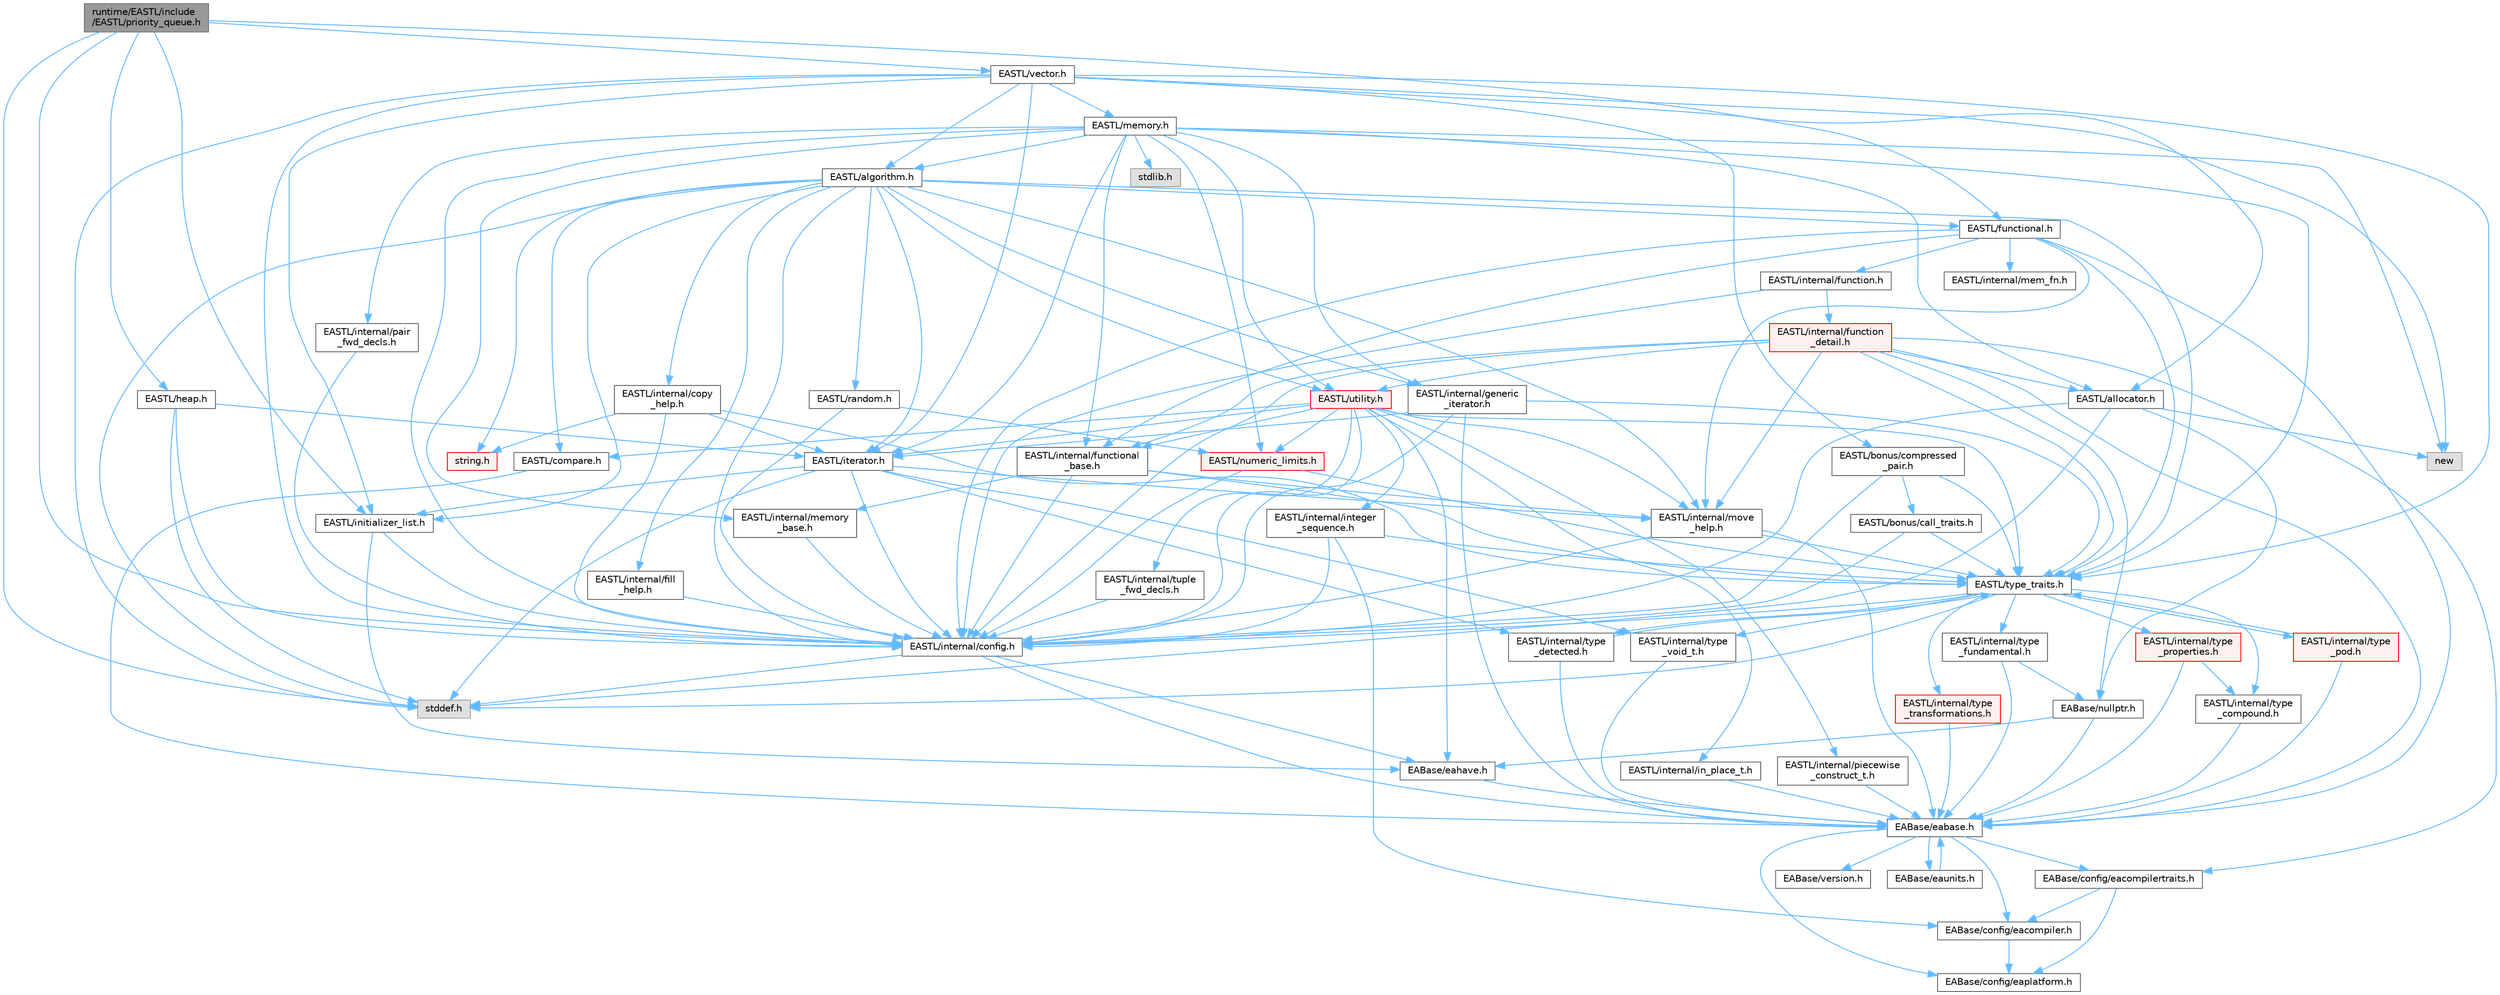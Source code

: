 digraph "runtime/EASTL/include/EASTL/priority_queue.h"
{
 // LATEX_PDF_SIZE
  bgcolor="transparent";
  edge [fontname=Helvetica,fontsize=10,labelfontname=Helvetica,labelfontsize=10];
  node [fontname=Helvetica,fontsize=10,shape=box,height=0.2,width=0.4];
  Node1 [id="Node000001",label="runtime/EASTL/include\l/EASTL/priority_queue.h",height=0.2,width=0.4,color="gray40", fillcolor="grey60", style="filled", fontcolor="black",tooltip=" "];
  Node1 -> Node2 [id="edge158_Node000001_Node000002",color="steelblue1",style="solid",tooltip=" "];
  Node2 [id="Node000002",label="EASTL/internal/config.h",height=0.2,width=0.4,color="grey40", fillcolor="white", style="filled",URL="$config_8h.html",tooltip=" "];
  Node2 -> Node3 [id="edge159_Node000002_Node000003",color="steelblue1",style="solid",tooltip=" "];
  Node3 [id="Node000003",label="EABase/eabase.h",height=0.2,width=0.4,color="grey40", fillcolor="white", style="filled",URL="$eabase_8h.html",tooltip=" "];
  Node3 -> Node4 [id="edge160_Node000003_Node000004",color="steelblue1",style="solid",tooltip=" "];
  Node4 [id="Node000004",label="EABase/config/eacompiler.h",height=0.2,width=0.4,color="grey40", fillcolor="white", style="filled",URL="$eacompiler_8h.html",tooltip=" "];
  Node4 -> Node5 [id="edge161_Node000004_Node000005",color="steelblue1",style="solid",tooltip=" "];
  Node5 [id="Node000005",label="EABase/config/eaplatform.h",height=0.2,width=0.4,color="grey40", fillcolor="white", style="filled",URL="$eaplatform_8h.html",tooltip=" "];
  Node3 -> Node6 [id="edge162_Node000003_Node000006",color="steelblue1",style="solid",tooltip=" "];
  Node6 [id="Node000006",label="EABase/config/eacompilertraits.h",height=0.2,width=0.4,color="grey40", fillcolor="white", style="filled",URL="$eacompilertraits_8h.html",tooltip=" "];
  Node6 -> Node5 [id="edge163_Node000006_Node000005",color="steelblue1",style="solid",tooltip=" "];
  Node6 -> Node4 [id="edge164_Node000006_Node000004",color="steelblue1",style="solid",tooltip=" "];
  Node3 -> Node5 [id="edge165_Node000003_Node000005",color="steelblue1",style="solid",tooltip=" "];
  Node3 -> Node7 [id="edge166_Node000003_Node000007",color="steelblue1",style="solid",tooltip=" "];
  Node7 [id="Node000007",label="EABase/version.h",height=0.2,width=0.4,color="grey40", fillcolor="white", style="filled",URL="$_e_a_s_t_l_2packages_2_e_a_base_2include_2_common_2_e_a_base_2version_8h.html",tooltip=" "];
  Node3 -> Node8 [id="edge167_Node000003_Node000008",color="steelblue1",style="solid",tooltip=" "];
  Node8 [id="Node000008",label="EABase/eaunits.h",height=0.2,width=0.4,color="grey40", fillcolor="white", style="filled",URL="$eaunits_8h.html",tooltip=" "];
  Node8 -> Node3 [id="edge168_Node000008_Node000003",color="steelblue1",style="solid",tooltip=" "];
  Node2 -> Node9 [id="edge169_Node000002_Node000009",color="steelblue1",style="solid",tooltip=" "];
  Node9 [id="Node000009",label="EABase/eahave.h",height=0.2,width=0.4,color="grey40", fillcolor="white", style="filled",URL="$eahave_8h.html",tooltip=" "];
  Node9 -> Node3 [id="edge170_Node000009_Node000003",color="steelblue1",style="solid",tooltip=" "];
  Node2 -> Node10 [id="edge171_Node000002_Node000010",color="steelblue1",style="solid",tooltip=" "];
  Node10 [id="Node000010",label="stddef.h",height=0.2,width=0.4,color="grey60", fillcolor="#E0E0E0", style="filled",tooltip=" "];
  Node1 -> Node11 [id="edge172_Node000001_Node000011",color="steelblue1",style="solid",tooltip=" "];
  Node11 [id="Node000011",label="EASTL/vector.h",height=0.2,width=0.4,color="grey40", fillcolor="white", style="filled",URL="$_e_a_s_t_l_2include_2_e_a_s_t_l_2vector_8h.html",tooltip=" "];
  Node11 -> Node12 [id="edge173_Node000011_Node000012",color="steelblue1",style="solid",tooltip=" "];
  Node12 [id="Node000012",label="EASTL/algorithm.h",height=0.2,width=0.4,color="grey40", fillcolor="white", style="filled",URL="$_e_a_s_t_l_2include_2_e_a_s_t_l_2algorithm_8h.html",tooltip=" "];
  Node12 -> Node2 [id="edge174_Node000012_Node000002",color="steelblue1",style="solid",tooltip=" "];
  Node12 -> Node13 [id="edge175_Node000012_Node000013",color="steelblue1",style="solid",tooltip=" "];
  Node13 [id="Node000013",label="EASTL/type_traits.h",height=0.2,width=0.4,color="grey40", fillcolor="white", style="filled",URL="$_e_a_s_t_l_2include_2_e_a_s_t_l_2type__traits_8h.html",tooltip=" "];
  Node13 -> Node2 [id="edge176_Node000013_Node000002",color="steelblue1",style="solid",tooltip=" "];
  Node13 -> Node10 [id="edge177_Node000013_Node000010",color="steelblue1",style="solid",tooltip=" "];
  Node13 -> Node14 [id="edge178_Node000013_Node000014",color="steelblue1",style="solid",tooltip=" "];
  Node14 [id="Node000014",label="EASTL/internal/type\l_fundamental.h",height=0.2,width=0.4,color="grey40", fillcolor="white", style="filled",URL="$type__fundamental_8h.html",tooltip=" "];
  Node14 -> Node3 [id="edge179_Node000014_Node000003",color="steelblue1",style="solid",tooltip=" "];
  Node14 -> Node15 [id="edge180_Node000014_Node000015",color="steelblue1",style="solid",tooltip=" "];
  Node15 [id="Node000015",label="EABase/nullptr.h",height=0.2,width=0.4,color="grey40", fillcolor="white", style="filled",URL="$nullptr_8h.html",tooltip=" "];
  Node15 -> Node3 [id="edge181_Node000015_Node000003",color="steelblue1",style="solid",tooltip=" "];
  Node15 -> Node9 [id="edge182_Node000015_Node000009",color="steelblue1",style="solid",tooltip=" "];
  Node13 -> Node16 [id="edge183_Node000013_Node000016",color="steelblue1",style="solid",tooltip=" "];
  Node16 [id="Node000016",label="EASTL/internal/type\l_transformations.h",height=0.2,width=0.4,color="red", fillcolor="#FFF0F0", style="filled",URL="$type__transformations_8h.html",tooltip=" "];
  Node16 -> Node3 [id="edge184_Node000016_Node000003",color="steelblue1",style="solid",tooltip=" "];
  Node13 -> Node18 [id="edge185_Node000013_Node000018",color="steelblue1",style="solid",tooltip=" "];
  Node18 [id="Node000018",label="EASTL/internal/type\l_void_t.h",height=0.2,width=0.4,color="grey40", fillcolor="white", style="filled",URL="$type__void__t_8h.html",tooltip=" "];
  Node18 -> Node3 [id="edge186_Node000018_Node000003",color="steelblue1",style="solid",tooltip=" "];
  Node13 -> Node19 [id="edge187_Node000013_Node000019",color="steelblue1",style="solid",tooltip=" "];
  Node19 [id="Node000019",label="EASTL/internal/type\l_properties.h",height=0.2,width=0.4,color="red", fillcolor="#FFF0F0", style="filled",URL="$type__properties_8h.html",tooltip=" "];
  Node19 -> Node3 [id="edge188_Node000019_Node000003",color="steelblue1",style="solid",tooltip=" "];
  Node19 -> Node20 [id="edge189_Node000019_Node000020",color="steelblue1",style="solid",tooltip=" "];
  Node20 [id="Node000020",label="EASTL/internal/type\l_compound.h",height=0.2,width=0.4,color="grey40", fillcolor="white", style="filled",URL="$type__compound_8h.html",tooltip=" "];
  Node20 -> Node3 [id="edge190_Node000020_Node000003",color="steelblue1",style="solid",tooltip=" "];
  Node13 -> Node20 [id="edge191_Node000013_Node000020",color="steelblue1",style="solid",tooltip=" "];
  Node13 -> Node21 [id="edge192_Node000013_Node000021",color="steelblue1",style="solid",tooltip=" "];
  Node21 [id="Node000021",label="EASTL/internal/type\l_pod.h",height=0.2,width=0.4,color="red", fillcolor="#FFF0F0", style="filled",URL="$type__pod_8h.html",tooltip=" "];
  Node21 -> Node3 [id="edge193_Node000021_Node000003",color="steelblue1",style="solid",tooltip=" "];
  Node21 -> Node13 [id="edge194_Node000021_Node000013",color="steelblue1",style="solid",tooltip=" "];
  Node13 -> Node22 [id="edge195_Node000013_Node000022",color="steelblue1",style="solid",tooltip=" "];
  Node22 [id="Node000022",label="EASTL/internal/type\l_detected.h",height=0.2,width=0.4,color="grey40", fillcolor="white", style="filled",URL="$type__detected_8h.html",tooltip=" "];
  Node22 -> Node3 [id="edge196_Node000022_Node000003",color="steelblue1",style="solid",tooltip=" "];
  Node22 -> Node13 [id="edge197_Node000022_Node000013",color="steelblue1",style="solid",tooltip=" "];
  Node12 -> Node23 [id="edge198_Node000012_Node000023",color="steelblue1",style="solid",tooltip=" "];
  Node23 [id="Node000023",label="EASTL/internal/move\l_help.h",height=0.2,width=0.4,color="grey40", fillcolor="white", style="filled",URL="$move__help_8h.html",tooltip=" "];
  Node23 -> Node3 [id="edge199_Node000023_Node000003",color="steelblue1",style="solid",tooltip=" "];
  Node23 -> Node2 [id="edge200_Node000023_Node000002",color="steelblue1",style="solid",tooltip=" "];
  Node23 -> Node13 [id="edge201_Node000023_Node000013",color="steelblue1",style="solid",tooltip=" "];
  Node12 -> Node24 [id="edge202_Node000012_Node000024",color="steelblue1",style="solid",tooltip=" "];
  Node24 [id="Node000024",label="EASTL/internal/copy\l_help.h",height=0.2,width=0.4,color="grey40", fillcolor="white", style="filled",URL="$copy__help_8h.html",tooltip=" "];
  Node24 -> Node2 [id="edge203_Node000024_Node000002",color="steelblue1",style="solid",tooltip=" "];
  Node24 -> Node13 [id="edge204_Node000024_Node000013",color="steelblue1",style="solid",tooltip=" "];
  Node24 -> Node25 [id="edge205_Node000024_Node000025",color="steelblue1",style="solid",tooltip=" "];
  Node25 [id="Node000025",label="EASTL/iterator.h",height=0.2,width=0.4,color="grey40", fillcolor="white", style="filled",URL="$_e_a_s_t_l_2include_2_e_a_s_t_l_2iterator_8h.html",tooltip=" "];
  Node25 -> Node2 [id="edge206_Node000025_Node000002",color="steelblue1",style="solid",tooltip=" "];
  Node25 -> Node23 [id="edge207_Node000025_Node000023",color="steelblue1",style="solid",tooltip=" "];
  Node25 -> Node22 [id="edge208_Node000025_Node000022",color="steelblue1",style="solid",tooltip=" "];
  Node25 -> Node18 [id="edge209_Node000025_Node000018",color="steelblue1",style="solid",tooltip=" "];
  Node25 -> Node26 [id="edge210_Node000025_Node000026",color="steelblue1",style="solid",tooltip=" "];
  Node26 [id="Node000026",label="EASTL/initializer_list.h",height=0.2,width=0.4,color="grey40", fillcolor="white", style="filled",URL="$initializer__list_8h.html",tooltip=" "];
  Node26 -> Node2 [id="edge211_Node000026_Node000002",color="steelblue1",style="solid",tooltip=" "];
  Node26 -> Node9 [id="edge212_Node000026_Node000009",color="steelblue1",style="solid",tooltip=" "];
  Node25 -> Node10 [id="edge213_Node000025_Node000010",color="steelblue1",style="solid",tooltip=" "];
  Node24 -> Node27 [id="edge214_Node000024_Node000027",color="steelblue1",style="solid",tooltip=" "];
  Node27 [id="Node000027",label="string.h",height=0.2,width=0.4,color="red", fillcolor="#FFF0F0", style="filled",URL="$string_8h.html",tooltip=" "];
  Node12 -> Node150 [id="edge215_Node000012_Node000150",color="steelblue1",style="solid",tooltip=" "];
  Node150 [id="Node000150",label="EASTL/internal/fill\l_help.h",height=0.2,width=0.4,color="grey40", fillcolor="white", style="filled",URL="$fill__help_8h.html",tooltip=" "];
  Node150 -> Node2 [id="edge216_Node000150_Node000002",color="steelblue1",style="solid",tooltip=" "];
  Node12 -> Node26 [id="edge217_Node000012_Node000026",color="steelblue1",style="solid",tooltip=" "];
  Node12 -> Node25 [id="edge218_Node000012_Node000025",color="steelblue1",style="solid",tooltip=" "];
  Node12 -> Node60 [id="edge219_Node000012_Node000060",color="steelblue1",style="solid",tooltip=" "];
  Node60 [id="Node000060",label="EASTL/functional.h",height=0.2,width=0.4,color="grey40", fillcolor="white", style="filled",URL="$_e_a_s_t_l_2include_2_e_a_s_t_l_2functional_8h.html",tooltip=" "];
  Node60 -> Node3 [id="edge220_Node000060_Node000003",color="steelblue1",style="solid",tooltip=" "];
  Node60 -> Node2 [id="edge221_Node000060_Node000002",color="steelblue1",style="solid",tooltip=" "];
  Node60 -> Node23 [id="edge222_Node000060_Node000023",color="steelblue1",style="solid",tooltip=" "];
  Node60 -> Node13 [id="edge223_Node000060_Node000013",color="steelblue1",style="solid",tooltip=" "];
  Node60 -> Node41 [id="edge224_Node000060_Node000041",color="steelblue1",style="solid",tooltip=" "];
  Node41 [id="Node000041",label="EASTL/internal/functional\l_base.h",height=0.2,width=0.4,color="grey40", fillcolor="white", style="filled",URL="$functional__base_8h.html",tooltip=" "];
  Node41 -> Node2 [id="edge225_Node000041_Node000002",color="steelblue1",style="solid",tooltip=" "];
  Node41 -> Node37 [id="edge226_Node000041_Node000037",color="steelblue1",style="solid",tooltip=" "];
  Node37 [id="Node000037",label="EASTL/internal/memory\l_base.h",height=0.2,width=0.4,color="grey40", fillcolor="white", style="filled",URL="$memory__base_8h.html",tooltip=" "];
  Node37 -> Node2 [id="edge227_Node000037_Node000002",color="steelblue1",style="solid",tooltip=" "];
  Node41 -> Node23 [id="edge228_Node000041_Node000023",color="steelblue1",style="solid",tooltip=" "];
  Node41 -> Node13 [id="edge229_Node000041_Node000013",color="steelblue1",style="solid",tooltip=" "];
  Node60 -> Node61 [id="edge230_Node000060_Node000061",color="steelblue1",style="solid",tooltip=" "];
  Node61 [id="Node000061",label="EASTL/internal/mem_fn.h",height=0.2,width=0.4,color="grey40", fillcolor="white", style="filled",URL="$mem__fn_8h.html",tooltip=" "];
  Node60 -> Node62 [id="edge231_Node000060_Node000062",color="steelblue1",style="solid",tooltip=" "];
  Node62 [id="Node000062",label="EASTL/internal/function.h",height=0.2,width=0.4,color="grey40", fillcolor="white", style="filled",URL="$_e_a_s_t_l_2include_2_e_a_s_t_l_2internal_2function_8h.html",tooltip=" "];
  Node62 -> Node2 [id="edge232_Node000062_Node000002",color="steelblue1",style="solid",tooltip=" "];
  Node62 -> Node63 [id="edge233_Node000062_Node000063",color="steelblue1",style="solid",tooltip=" "];
  Node63 [id="Node000063",label="EASTL/internal/function\l_detail.h",height=0.2,width=0.4,color="red", fillcolor="#FFF0F0", style="filled",URL="$function__detail_8h.html",tooltip=" "];
  Node63 -> Node6 [id="edge234_Node000063_Node000006",color="steelblue1",style="solid",tooltip=" "];
  Node63 -> Node3 [id="edge235_Node000063_Node000003",color="steelblue1",style="solid",tooltip=" "];
  Node63 -> Node15 [id="edge236_Node000063_Node000015",color="steelblue1",style="solid",tooltip=" "];
  Node63 -> Node42 [id="edge237_Node000063_Node000042",color="steelblue1",style="solid",tooltip=" "];
  Node42 [id="Node000042",label="EASTL/allocator.h",height=0.2,width=0.4,color="grey40", fillcolor="white", style="filled",URL="$allocator_8h.html",tooltip=" "];
  Node42 -> Node2 [id="edge238_Node000042_Node000002",color="steelblue1",style="solid",tooltip=" "];
  Node42 -> Node15 [id="edge239_Node000042_Node000015",color="steelblue1",style="solid",tooltip=" "];
  Node42 -> Node10 [id="edge240_Node000042_Node000010",color="steelblue1",style="solid",tooltip=" "];
  Node42 -> Node43 [id="edge241_Node000042_Node000043",color="steelblue1",style="solid",tooltip=" "];
  Node43 [id="Node000043",label="new",height=0.2,width=0.4,color="grey60", fillcolor="#E0E0E0", style="filled",tooltip=" "];
  Node63 -> Node2 [id="edge242_Node000063_Node000002",color="steelblue1",style="solid",tooltip=" "];
  Node63 -> Node41 [id="edge243_Node000063_Node000041",color="steelblue1",style="solid",tooltip=" "];
  Node63 -> Node23 [id="edge244_Node000063_Node000023",color="steelblue1",style="solid",tooltip=" "];
  Node63 -> Node13 [id="edge245_Node000063_Node000013",color="steelblue1",style="solid",tooltip=" "];
  Node63 -> Node44 [id="edge246_Node000063_Node000044",color="steelblue1",style="solid",tooltip=" "];
  Node44 [id="Node000044",label="EASTL/utility.h",height=0.2,width=0.4,color="red", fillcolor="#FFF0F0", style="filled",URL="$_e_a_s_t_l_2include_2_e_a_s_t_l_2utility_8h.html",tooltip=" "];
  Node44 -> Node2 [id="edge247_Node000044_Node000002",color="steelblue1",style="solid",tooltip=" "];
  Node44 -> Node13 [id="edge248_Node000044_Node000013",color="steelblue1",style="solid",tooltip=" "];
  Node44 -> Node25 [id="edge249_Node000044_Node000025",color="steelblue1",style="solid",tooltip=" "];
  Node44 -> Node45 [id="edge250_Node000044_Node000045",color="steelblue1",style="solid",tooltip=" "];
  Node45 [id="Node000045",label="EASTL/numeric_limits.h",height=0.2,width=0.4,color="red", fillcolor="#FFF0F0", style="filled",URL="$numeric__limits_8h.html",tooltip=" "];
  Node45 -> Node2 [id="edge251_Node000045_Node000002",color="steelblue1",style="solid",tooltip=" "];
  Node45 -> Node13 [id="edge252_Node000045_Node000013",color="steelblue1",style="solid",tooltip=" "];
  Node44 -> Node47 [id="edge253_Node000044_Node000047",color="steelblue1",style="solid",tooltip=" "];
  Node47 [id="Node000047",label="EASTL/compare.h",height=0.2,width=0.4,color="grey40", fillcolor="white", style="filled",URL="$compare_8h.html",tooltip=" "];
  Node47 -> Node3 [id="edge254_Node000047_Node000003",color="steelblue1",style="solid",tooltip=" "];
  Node44 -> Node41 [id="edge255_Node000044_Node000041",color="steelblue1",style="solid",tooltip=" "];
  Node44 -> Node23 [id="edge256_Node000044_Node000023",color="steelblue1",style="solid",tooltip=" "];
  Node44 -> Node9 [id="edge257_Node000044_Node000009",color="steelblue1",style="solid",tooltip=" "];
  Node44 -> Node48 [id="edge258_Node000044_Node000048",color="steelblue1",style="solid",tooltip=" "];
  Node48 [id="Node000048",label="EASTL/internal/integer\l_sequence.h",height=0.2,width=0.4,color="grey40", fillcolor="white", style="filled",URL="$integer__sequence_8h.html",tooltip=" "];
  Node48 -> Node4 [id="edge259_Node000048_Node000004",color="steelblue1",style="solid",tooltip=" "];
  Node48 -> Node2 [id="edge260_Node000048_Node000002",color="steelblue1",style="solid",tooltip=" "];
  Node48 -> Node13 [id="edge261_Node000048_Node000013",color="steelblue1",style="solid",tooltip=" "];
  Node44 -> Node49 [id="edge262_Node000044_Node000049",color="steelblue1",style="solid",tooltip=" "];
  Node49 [id="Node000049",label="EASTL/internal/tuple\l_fwd_decls.h",height=0.2,width=0.4,color="grey40", fillcolor="white", style="filled",URL="$tuple__fwd__decls_8h.html",tooltip=" "];
  Node49 -> Node2 [id="edge263_Node000049_Node000002",color="steelblue1",style="solid",tooltip=" "];
  Node44 -> Node50 [id="edge264_Node000044_Node000050",color="steelblue1",style="solid",tooltip=" "];
  Node50 [id="Node000050",label="EASTL/internal/in_place_t.h",height=0.2,width=0.4,color="grey40", fillcolor="white", style="filled",URL="$in__place__t_8h.html",tooltip=" "];
  Node50 -> Node3 [id="edge265_Node000050_Node000003",color="steelblue1",style="solid",tooltip=" "];
  Node44 -> Node51 [id="edge266_Node000044_Node000051",color="steelblue1",style="solid",tooltip=" "];
  Node51 [id="Node000051",label="EASTL/internal/piecewise\l_construct_t.h",height=0.2,width=0.4,color="grey40", fillcolor="white", style="filled",URL="$piecewise__construct__t_8h.html",tooltip=" "];
  Node51 -> Node3 [id="edge267_Node000051_Node000003",color="steelblue1",style="solid",tooltip=" "];
  Node12 -> Node44 [id="edge268_Node000012_Node000044",color="steelblue1",style="solid",tooltip=" "];
  Node12 -> Node39 [id="edge269_Node000012_Node000039",color="steelblue1",style="solid",tooltip=" "];
  Node39 [id="Node000039",label="EASTL/internal/generic\l_iterator.h",height=0.2,width=0.4,color="grey40", fillcolor="white", style="filled",URL="$generic__iterator_8h.html",tooltip=" "];
  Node39 -> Node3 [id="edge270_Node000039_Node000003",color="steelblue1",style="solid",tooltip=" "];
  Node39 -> Node2 [id="edge271_Node000039_Node000002",color="steelblue1",style="solid",tooltip=" "];
  Node39 -> Node25 [id="edge272_Node000039_Node000025",color="steelblue1",style="solid",tooltip=" "];
  Node39 -> Node13 [id="edge273_Node000039_Node000013",color="steelblue1",style="solid",tooltip=" "];
  Node12 -> Node151 [id="edge274_Node000012_Node000151",color="steelblue1",style="solid",tooltip=" "];
  Node151 [id="Node000151",label="EASTL/random.h",height=0.2,width=0.4,color="grey40", fillcolor="white", style="filled",URL="$random_8h.html",tooltip=" "];
  Node151 -> Node2 [id="edge275_Node000151_Node000002",color="steelblue1",style="solid",tooltip=" "];
  Node151 -> Node45 [id="edge276_Node000151_Node000045",color="steelblue1",style="solid",tooltip=" "];
  Node12 -> Node47 [id="edge277_Node000012_Node000047",color="steelblue1",style="solid",tooltip=" "];
  Node12 -> Node10 [id="edge278_Node000012_Node000010",color="steelblue1",style="solid",tooltip=" "];
  Node12 -> Node27 [id="edge279_Node000012_Node000027",color="steelblue1",style="solid",tooltip=" "];
  Node11 -> Node42 [id="edge280_Node000011_Node000042",color="steelblue1",style="solid",tooltip=" "];
  Node11 -> Node58 [id="edge281_Node000011_Node000058",color="steelblue1",style="solid",tooltip=" "];
  Node58 [id="Node000058",label="EASTL/bonus/compressed\l_pair.h",height=0.2,width=0.4,color="grey40", fillcolor="white", style="filled",URL="$compressed__pair_8h.html",tooltip=" "];
  Node58 -> Node2 [id="edge282_Node000058_Node000002",color="steelblue1",style="solid",tooltip=" "];
  Node58 -> Node13 [id="edge283_Node000058_Node000013",color="steelblue1",style="solid",tooltip=" "];
  Node58 -> Node59 [id="edge284_Node000058_Node000059",color="steelblue1",style="solid",tooltip=" "];
  Node59 [id="Node000059",label="EASTL/bonus/call_traits.h",height=0.2,width=0.4,color="grey40", fillcolor="white", style="filled",URL="$call__traits_8h.html",tooltip=" "];
  Node59 -> Node2 [id="edge285_Node000059_Node000002",color="steelblue1",style="solid",tooltip=" "];
  Node59 -> Node13 [id="edge286_Node000059_Node000013",color="steelblue1",style="solid",tooltip=" "];
  Node11 -> Node26 [id="edge287_Node000011_Node000026",color="steelblue1",style="solid",tooltip=" "];
  Node11 -> Node2 [id="edge288_Node000011_Node000002",color="steelblue1",style="solid",tooltip=" "];
  Node11 -> Node25 [id="edge289_Node000011_Node000025",color="steelblue1",style="solid",tooltip=" "];
  Node11 -> Node38 [id="edge290_Node000011_Node000038",color="steelblue1",style="solid",tooltip=" "];
  Node38 [id="Node000038",label="EASTL/memory.h",height=0.2,width=0.4,color="grey40", fillcolor="white", style="filled",URL="$_e_a_s_t_l_2include_2_e_a_s_t_l_2memory_8h.html",tooltip=" "];
  Node38 -> Node2 [id="edge291_Node000038_Node000002",color="steelblue1",style="solid",tooltip=" "];
  Node38 -> Node37 [id="edge292_Node000038_Node000037",color="steelblue1",style="solid",tooltip=" "];
  Node38 -> Node39 [id="edge293_Node000038_Node000039",color="steelblue1",style="solid",tooltip=" "];
  Node38 -> Node40 [id="edge294_Node000038_Node000040",color="steelblue1",style="solid",tooltip=" "];
  Node40 [id="Node000040",label="EASTL/internal/pair\l_fwd_decls.h",height=0.2,width=0.4,color="grey40", fillcolor="white", style="filled",URL="$pair__fwd__decls_8h.html",tooltip=" "];
  Node40 -> Node2 [id="edge295_Node000040_Node000002",color="steelblue1",style="solid",tooltip=" "];
  Node38 -> Node41 [id="edge296_Node000038_Node000041",color="steelblue1",style="solid",tooltip=" "];
  Node38 -> Node12 [id="edge297_Node000038_Node000012",color="steelblue1",style="solid",tooltip=" "];
  Node38 -> Node13 [id="edge298_Node000038_Node000013",color="steelblue1",style="solid",tooltip=" "];
  Node38 -> Node42 [id="edge299_Node000038_Node000042",color="steelblue1",style="solid",tooltip=" "];
  Node38 -> Node25 [id="edge300_Node000038_Node000025",color="steelblue1",style="solid",tooltip=" "];
  Node38 -> Node44 [id="edge301_Node000038_Node000044",color="steelblue1",style="solid",tooltip=" "];
  Node38 -> Node45 [id="edge302_Node000038_Node000045",color="steelblue1",style="solid",tooltip=" "];
  Node38 -> Node53 [id="edge303_Node000038_Node000053",color="steelblue1",style="solid",tooltip=" "];
  Node53 [id="Node000053",label="stdlib.h",height=0.2,width=0.4,color="grey60", fillcolor="#E0E0E0", style="filled",tooltip=" "];
  Node38 -> Node43 [id="edge304_Node000038_Node000043",color="steelblue1",style="solid",tooltip=" "];
  Node11 -> Node13 [id="edge305_Node000011_Node000013",color="steelblue1",style="solid",tooltip=" "];
  Node11 -> Node10 [id="edge306_Node000011_Node000010",color="steelblue1",style="solid",tooltip=" "];
  Node11 -> Node43 [id="edge307_Node000011_Node000043",color="steelblue1",style="solid",tooltip=" "];
  Node1 -> Node152 [id="edge308_Node000001_Node000152",color="steelblue1",style="solid",tooltip=" "];
  Node152 [id="Node000152",label="EASTL/heap.h",height=0.2,width=0.4,color="grey40", fillcolor="white", style="filled",URL="$heap_8h.html",tooltip=" "];
  Node152 -> Node2 [id="edge309_Node000152_Node000002",color="steelblue1",style="solid",tooltip=" "];
  Node152 -> Node25 [id="edge310_Node000152_Node000025",color="steelblue1",style="solid",tooltip=" "];
  Node152 -> Node10 [id="edge311_Node000152_Node000010",color="steelblue1",style="solid",tooltip=" "];
  Node1 -> Node60 [id="edge312_Node000001_Node000060",color="steelblue1",style="solid",tooltip=" "];
  Node1 -> Node26 [id="edge313_Node000001_Node000026",color="steelblue1",style="solid",tooltip=" "];
  Node1 -> Node10 [id="edge314_Node000001_Node000010",color="steelblue1",style="solid",tooltip=" "];
}
